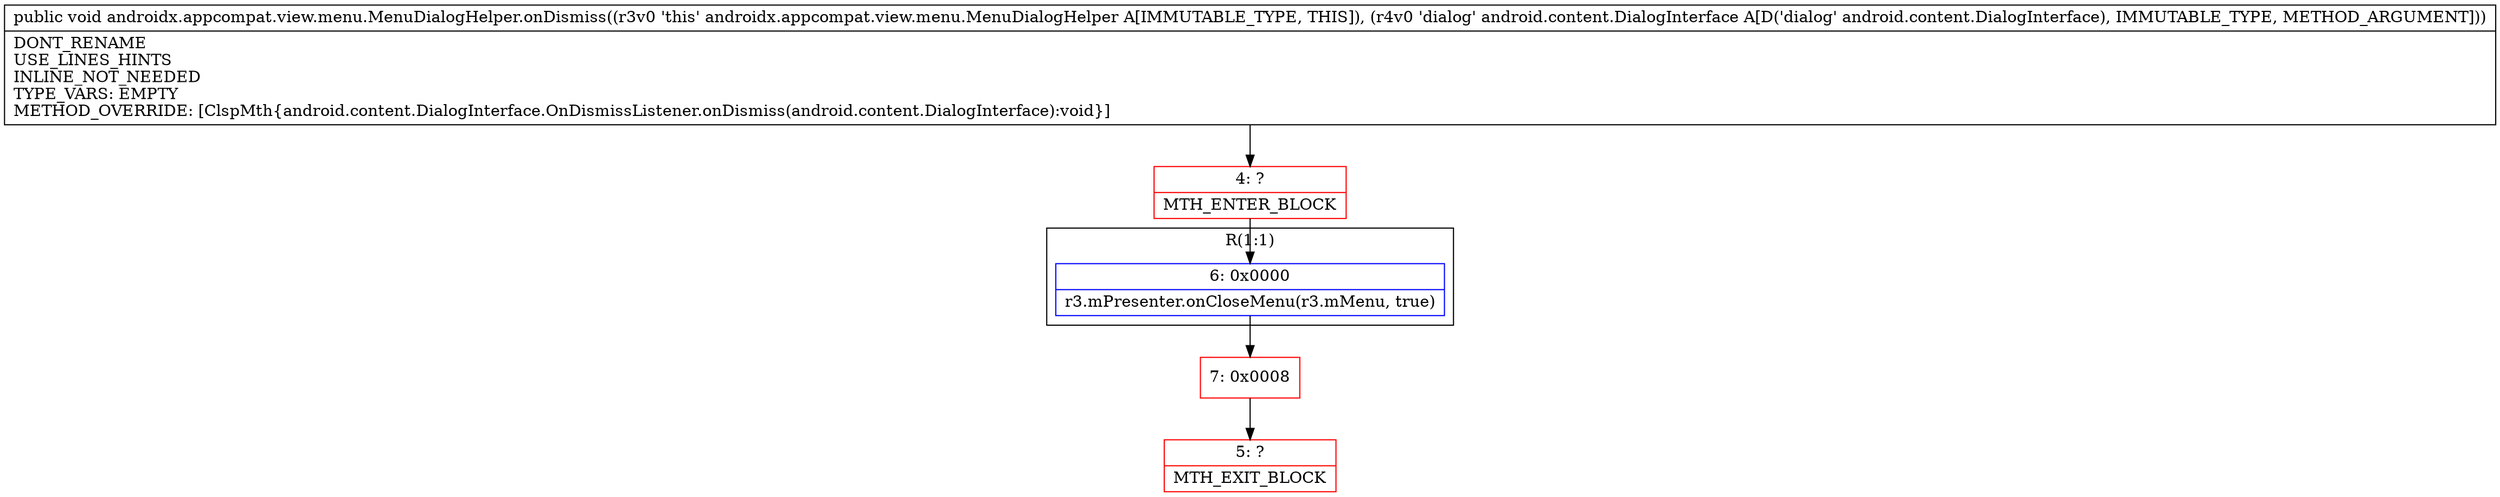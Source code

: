 digraph "CFG forandroidx.appcompat.view.menu.MenuDialogHelper.onDismiss(Landroid\/content\/DialogInterface;)V" {
subgraph cluster_Region_30724779 {
label = "R(1:1)";
node [shape=record,color=blue];
Node_6 [shape=record,label="{6\:\ 0x0000|r3.mPresenter.onCloseMenu(r3.mMenu, true)\l}"];
}
Node_4 [shape=record,color=red,label="{4\:\ ?|MTH_ENTER_BLOCK\l}"];
Node_7 [shape=record,color=red,label="{7\:\ 0x0008}"];
Node_5 [shape=record,color=red,label="{5\:\ ?|MTH_EXIT_BLOCK\l}"];
MethodNode[shape=record,label="{public void androidx.appcompat.view.menu.MenuDialogHelper.onDismiss((r3v0 'this' androidx.appcompat.view.menu.MenuDialogHelper A[IMMUTABLE_TYPE, THIS]), (r4v0 'dialog' android.content.DialogInterface A[D('dialog' android.content.DialogInterface), IMMUTABLE_TYPE, METHOD_ARGUMENT]))  | DONT_RENAME\lUSE_LINES_HINTS\lINLINE_NOT_NEEDED\lTYPE_VARS: EMPTY\lMETHOD_OVERRIDE: [ClspMth\{android.content.DialogInterface.OnDismissListener.onDismiss(android.content.DialogInterface):void\}]\l}"];
MethodNode -> Node_4;Node_6 -> Node_7;
Node_4 -> Node_6;
Node_7 -> Node_5;
}

